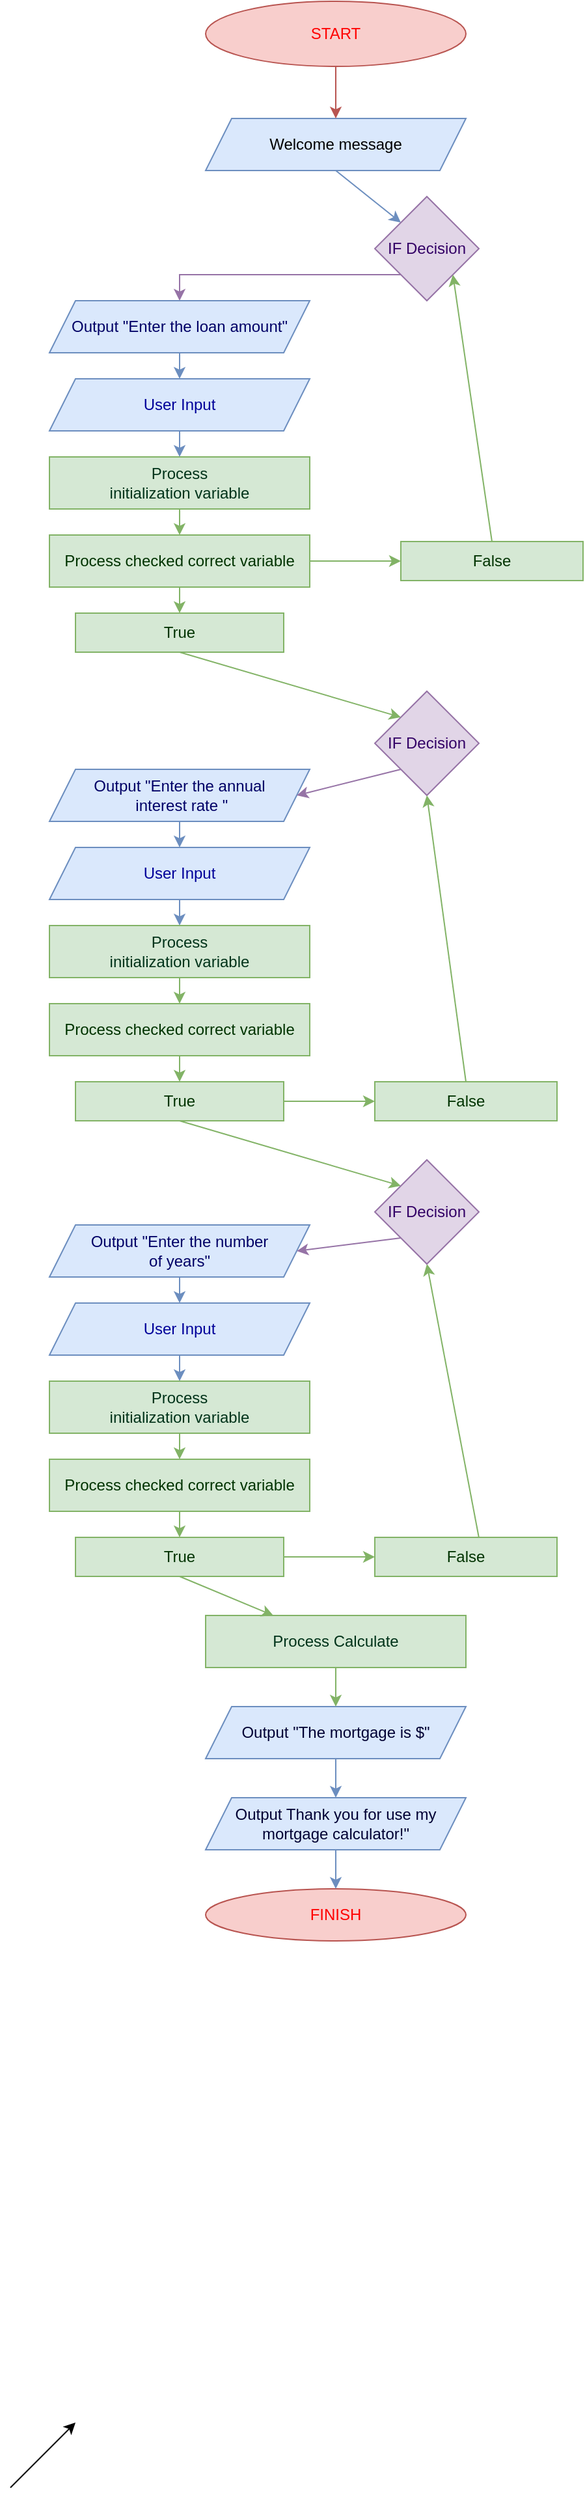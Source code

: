 <mxfile version="20.5.3" type="github">
  <diagram id="J-PO3KiKR2bWTxEIyzNj" name="Page-1">
    <mxGraphModel dx="1422" dy="1888" grid="1" gridSize="10" guides="1" tooltips="1" connect="1" arrows="1" fold="1" page="1" pageScale="1" pageWidth="850" pageHeight="1100" math="0" shadow="0">
      <root>
        <mxCell id="0" />
        <mxCell id="1" parent="0" />
        <mxCell id="RJd5q02op_8VBt5y6fWm-1" value="START" style="ellipse;whiteSpace=wrap;html=1;fillColor=#f8cecc;strokeColor=#b85450;fontColor=#FF0000;" parent="1" vertex="1">
          <mxGeometry x="180" y="-1080" width="200" height="50" as="geometry" />
        </mxCell>
        <mxCell id="RJd5q02op_8VBt5y6fWm-2" value="Welcome message" style="shape=parallelogram;perimeter=parallelogramPerimeter;whiteSpace=wrap;html=1;fixedSize=1;fillColor=#dae8fc;strokeColor=#6c8ebf;" parent="1" vertex="1">
          <mxGeometry x="180" y="-990" width="200" height="40" as="geometry" />
        </mxCell>
        <mxCell id="RJd5q02op_8VBt5y6fWm-3" value="User Input" style="shape=parallelogram;perimeter=parallelogramPerimeter;whiteSpace=wrap;html=1;fixedSize=1;labelBorderColor=none;fillColor=#dae8fc;strokeColor=#6c8ebf;fontColor=#000099;" parent="1" vertex="1">
          <mxGeometry x="60" y="-790" width="200" height="40" as="geometry" />
        </mxCell>
        <mxCell id="RJd5q02op_8VBt5y6fWm-4" value="Process &lt;br&gt;initialization variable" style="rounded=0;whiteSpace=wrap;html=1;fillColor=#d5e8d4;strokeColor=#82b366;fontColor=#00331A;" parent="1" vertex="1">
          <mxGeometry x="60" y="-730" width="200" height="40" as="geometry" />
        </mxCell>
        <mxCell id="RJd5q02op_8VBt5y6fWm-5" value="" style="endArrow=classic;html=1;rounded=0;entryX=0.5;entryY=0;entryDx=0;entryDy=0;fillColor=#f8cecc;strokeColor=#b85450;" parent="1" source="RJd5q02op_8VBt5y6fWm-1" target="RJd5q02op_8VBt5y6fWm-2" edge="1">
          <mxGeometry width="50" height="50" relative="1" as="geometry">
            <mxPoint x="130" y="-960" as="sourcePoint" />
            <mxPoint x="180" y="-1010" as="targetPoint" />
          </mxGeometry>
        </mxCell>
        <mxCell id="RJd5q02op_8VBt5y6fWm-6" value="" style="endArrow=classic;html=1;rounded=0;exitX=0.5;exitY=1;exitDx=0;exitDy=0;fillColor=#dae8fc;strokeColor=#6c8ebf;entryX=0;entryY=0;entryDx=0;entryDy=0;" parent="1" source="RJd5q02op_8VBt5y6fWm-2" target="RJd5q02op_8VBt5y6fWm-24" edge="1">
          <mxGeometry width="50" height="50" relative="1" as="geometry">
            <mxPoint x="100" y="-900" as="sourcePoint" />
            <mxPoint x="280" y="-930" as="targetPoint" />
          </mxGeometry>
        </mxCell>
        <mxCell id="RJd5q02op_8VBt5y6fWm-7" value="" style="endArrow=classic;html=1;rounded=0;exitX=0.5;exitY=1;exitDx=0;exitDy=0;entryX=0.5;entryY=0;entryDx=0;entryDy=0;fillColor=#dae8fc;strokeColor=#6c8ebf;" parent="1" source="RJd5q02op_8VBt5y6fWm-3" target="RJd5q02op_8VBt5y6fWm-4" edge="1">
          <mxGeometry width="50" height="50" relative="1" as="geometry">
            <mxPoint x="90" y="-820" as="sourcePoint" />
            <mxPoint x="290" y="-840" as="targetPoint" />
          </mxGeometry>
        </mxCell>
        <mxCell id="RJd5q02op_8VBt5y6fWm-10" value="Process checked correct variable" style="rounded=0;whiteSpace=wrap;html=1;fillColor=#d5e8d4;strokeColor=#82b366;fontColor=#003300;" parent="1" vertex="1">
          <mxGeometry x="60" y="-670" width="200" height="40" as="geometry" />
        </mxCell>
        <mxCell id="RJd5q02op_8VBt5y6fWm-14" value="Output &lt;span class=&quot;pl-s&quot;&gt;Thank you for use my mortgage calculator!&quot;&lt;/span&gt;" style="shape=parallelogram;perimeter=parallelogramPerimeter;whiteSpace=wrap;html=1;fixedSize=1;fillColor=#dae8fc;strokeColor=#6c8ebf;fontColor=#000033;" parent="1" vertex="1">
          <mxGeometry x="180" y="300" width="200" height="40" as="geometry" />
        </mxCell>
        <mxCell id="RJd5q02op_8VBt5y6fWm-15" value="FINISH" style="ellipse;whiteSpace=wrap;html=1;fillColor=#f8cecc;strokeColor=#b85450;fontColor=#FF0000;" parent="1" vertex="1">
          <mxGeometry x="180" y="370" width="200" height="40" as="geometry" />
        </mxCell>
        <mxCell id="RJd5q02op_8VBt5y6fWm-18" value="" style="endArrow=classic;html=1;rounded=0;exitX=0.5;exitY=1;exitDx=0;exitDy=0;entryX=0.5;entryY=0;entryDx=0;entryDy=0;fillColor=#dae8fc;strokeColor=#6c8ebf;" parent="1" source="RJd5q02op_8VBt5y6fWm-14" target="RJd5q02op_8VBt5y6fWm-15" edge="1">
          <mxGeometry width="50" height="50" relative="1" as="geometry">
            <mxPoint x="260" y="-70" as="sourcePoint" />
            <mxPoint x="310" y="-120" as="targetPoint" />
          </mxGeometry>
        </mxCell>
        <mxCell id="RJd5q02op_8VBt5y6fWm-20" value="" style="endArrow=classic;html=1;rounded=0;fontColor=#FF0000;exitX=0.5;exitY=1;exitDx=0;exitDy=0;entryX=0.5;entryY=0;entryDx=0;entryDy=0;fillColor=#d5e8d4;strokeColor=#82b366;" parent="1" source="RJd5q02op_8VBt5y6fWm-4" target="RJd5q02op_8VBt5y6fWm-10" edge="1">
          <mxGeometry width="50" height="50" relative="1" as="geometry">
            <mxPoint x="250" y="-740" as="sourcePoint" />
            <mxPoint x="300" y="-790" as="targetPoint" />
          </mxGeometry>
        </mxCell>
        <mxCell id="RJd5q02op_8VBt5y6fWm-24" value="IF Decision" style="rhombus;whiteSpace=wrap;html=1;labelBorderColor=none;fillColor=#e1d5e7;strokeColor=#9673a6;fontColor=#330066;" parent="1" vertex="1">
          <mxGeometry x="310" y="-930" width="80" height="80" as="geometry" />
        </mxCell>
        <mxCell id="RJd5q02op_8VBt5y6fWm-25" value="" style="endArrow=classic;html=1;rounded=0;fontColor=#330066;exitX=0;exitY=1;exitDx=0;exitDy=0;fillColor=#e1d5e7;strokeColor=#9673a6;entryX=0.5;entryY=0;entryDx=0;entryDy=0;" parent="1" source="RJd5q02op_8VBt5y6fWm-24" target="RJd5q02op_8VBt5y6fWm-34" edge="1">
          <mxGeometry width="50" height="50" relative="1" as="geometry">
            <mxPoint x="460" y="-640" as="sourcePoint" />
            <mxPoint x="140" y="-880" as="targetPoint" />
            <Array as="points">
              <mxPoint x="160" y="-870" />
            </Array>
          </mxGeometry>
        </mxCell>
        <mxCell id="RJd5q02op_8VBt5y6fWm-26" value="True" style="rounded=0;whiteSpace=wrap;html=1;labelBorderColor=none;fillColor=#d5e8d4;strokeColor=#82b366;fontColor=#003300;" parent="1" vertex="1">
          <mxGeometry x="80" y="-610" width="160" height="30" as="geometry" />
        </mxCell>
        <mxCell id="RJd5q02op_8VBt5y6fWm-27" value="False" style="rounded=0;whiteSpace=wrap;html=1;labelBorderColor=none;fillColor=#d5e8d4;strokeColor=#82b366;fontColor=#003300;" parent="1" vertex="1">
          <mxGeometry x="330" y="-665" width="140" height="30" as="geometry" />
        </mxCell>
        <mxCell id="RJd5q02op_8VBt5y6fWm-29" value="" style="endArrow=classic;html=1;rounded=0;fontColor=#330066;exitX=0.5;exitY=1;exitDx=0;exitDy=0;entryX=0.5;entryY=0;entryDx=0;entryDy=0;fillColor=#d5e8d4;strokeColor=#82b366;" parent="1" source="RJd5q02op_8VBt5y6fWm-10" target="RJd5q02op_8VBt5y6fWm-26" edge="1">
          <mxGeometry width="50" height="50" relative="1" as="geometry">
            <mxPoint x="460" y="-640" as="sourcePoint" />
            <mxPoint x="510" y="-690" as="targetPoint" />
          </mxGeometry>
        </mxCell>
        <mxCell id="RJd5q02op_8VBt5y6fWm-30" value="" style="endArrow=classic;html=1;rounded=0;fontColor=#330066;exitX=1;exitY=0.5;exitDx=0;exitDy=0;entryX=0;entryY=0.5;entryDx=0;entryDy=0;fillColor=#d5e8d4;strokeColor=#82b366;" parent="1" source="RJd5q02op_8VBt5y6fWm-10" target="RJd5q02op_8VBt5y6fWm-27" edge="1">
          <mxGeometry width="50" height="50" relative="1" as="geometry">
            <mxPoint x="460" y="-640" as="sourcePoint" />
            <mxPoint x="510" y="-690" as="targetPoint" />
          </mxGeometry>
        </mxCell>
        <mxCell id="RJd5q02op_8VBt5y6fWm-31" value="" style="endArrow=classic;html=1;rounded=0;fontColor=#330066;exitX=0.5;exitY=0;exitDx=0;exitDy=0;entryX=1;entryY=1;entryDx=0;entryDy=0;fillColor=#d5e8d4;strokeColor=#82b366;" parent="1" source="RJd5q02op_8VBt5y6fWm-27" target="RJd5q02op_8VBt5y6fWm-24" edge="1">
          <mxGeometry width="50" height="50" relative="1" as="geometry">
            <mxPoint x="460" y="-640" as="sourcePoint" />
            <mxPoint x="510" y="-690" as="targetPoint" />
          </mxGeometry>
        </mxCell>
        <mxCell id="RJd5q02op_8VBt5y6fWm-33" style="edgeStyle=orthogonalEdgeStyle;rounded=0;orthogonalLoop=1;jettySize=auto;html=1;exitX=0.5;exitY=1;exitDx=0;exitDy=0;fontColor=#003300;" parent="1" source="RJd5q02op_8VBt5y6fWm-26" target="RJd5q02op_8VBt5y6fWm-26" edge="1">
          <mxGeometry relative="1" as="geometry" />
        </mxCell>
        <mxCell id="RJd5q02op_8VBt5y6fWm-34" value="Output &lt;span class=&quot;pl-s&quot;&gt;&quot;Enter the loan amount&quot;&lt;br&gt;&lt;/span&gt;" style="shape=parallelogram;perimeter=parallelogramPerimeter;whiteSpace=wrap;html=1;fixedSize=1;labelBorderColor=none;fillColor=#dae8fc;strokeColor=#6c8ebf;fontColor=#000066;" parent="1" vertex="1">
          <mxGeometry x="60" y="-850" width="200" height="40" as="geometry" />
        </mxCell>
        <mxCell id="RJd5q02op_8VBt5y6fWm-35" value="" style="endArrow=classic;html=1;rounded=0;fontColor=#000066;exitX=0.5;exitY=1;exitDx=0;exitDy=0;entryX=0.5;entryY=0;entryDx=0;entryDy=0;fillColor=#dae8fc;strokeColor=#6c8ebf;" parent="1" source="RJd5q02op_8VBt5y6fWm-34" target="RJd5q02op_8VBt5y6fWm-3" edge="1">
          <mxGeometry width="50" height="50" relative="1" as="geometry">
            <mxPoint x="-30" y="-790" as="sourcePoint" />
            <mxPoint x="20" y="-840" as="targetPoint" />
          </mxGeometry>
        </mxCell>
        <mxCell id="zvVpbP3WFfJE0JpFe64Z-1" value="" style="endArrow=classic;html=1;rounded=0;exitX=0.5;exitY=1;exitDx=0;exitDy=0;entryX=0.5;entryY=0;entryDx=0;entryDy=0;fillColor=#dae8fc;strokeColor=#6c8ebf;" parent="1" source="zvVpbP3WFfJE0JpFe64Z-11" target="zvVpbP3WFfJE0JpFe64Z-12" edge="1">
          <mxGeometry width="50" height="50" relative="1" as="geometry">
            <mxPoint x="150" y="-360" as="sourcePoint" />
            <mxPoint x="150" y="-340" as="targetPoint" />
          </mxGeometry>
        </mxCell>
        <mxCell id="zvVpbP3WFfJE0JpFe64Z-2" value="" style="endArrow=classic;html=1;rounded=0;fontColor=#FF0000;entryX=0.5;entryY=0;entryDx=0;entryDy=0;fillColor=#d5e8d4;strokeColor=#82b366;exitX=0.5;exitY=1;exitDx=0;exitDy=0;" parent="1" source="zvVpbP3WFfJE0JpFe64Z-12" target="zvVpbP3WFfJE0JpFe64Z-13" edge="1">
          <mxGeometry width="50" height="50" relative="1" as="geometry">
            <mxPoint x="140" y="-320" as="sourcePoint" />
            <mxPoint x="150" y="-280" as="targetPoint" />
          </mxGeometry>
        </mxCell>
        <mxCell id="zvVpbP3WFfJE0JpFe64Z-3" value="IF Decision" style="rhombus;whiteSpace=wrap;html=1;labelBorderColor=none;fillColor=#e1d5e7;strokeColor=#9673a6;fontColor=#330066;" parent="1" vertex="1">
          <mxGeometry x="310" y="-550" width="80" height="80" as="geometry" />
        </mxCell>
        <mxCell id="zvVpbP3WFfJE0JpFe64Z-5" value="False" style="rounded=0;whiteSpace=wrap;html=1;labelBorderColor=none;fillColor=#d5e8d4;strokeColor=#82b366;fontColor=#003300;" parent="1" vertex="1">
          <mxGeometry x="310" y="-250" width="140" height="30" as="geometry" />
        </mxCell>
        <mxCell id="zvVpbP3WFfJE0JpFe64Z-6" value="" style="endArrow=classic;html=1;rounded=0;fontColor=#330066;exitX=0.5;exitY=1;exitDx=0;exitDy=0;entryX=0.5;entryY=0;entryDx=0;entryDy=0;fillColor=#d5e8d4;strokeColor=#82b366;" parent="1" source="zvVpbP3WFfJE0JpFe64Z-13" target="zvVpbP3WFfJE0JpFe64Z-14" edge="1">
          <mxGeometry width="50" height="50" relative="1" as="geometry">
            <mxPoint x="150" y="-240" as="sourcePoint" />
            <mxPoint x="150" y="-220" as="targetPoint" />
          </mxGeometry>
        </mxCell>
        <mxCell id="zvVpbP3WFfJE0JpFe64Z-7" value="" style="endArrow=classic;html=1;rounded=0;fontColor=#330066;exitX=1;exitY=0.5;exitDx=0;exitDy=0;entryX=0;entryY=0.5;entryDx=0;entryDy=0;fillColor=#d5e8d4;strokeColor=#82b366;" parent="1" source="zvVpbP3WFfJE0JpFe64Z-14" target="zvVpbP3WFfJE0JpFe64Z-5" edge="1">
          <mxGeometry width="50" height="50" relative="1" as="geometry">
            <mxPoint x="250" y="-260" as="sourcePoint" />
            <mxPoint x="500" y="-300" as="targetPoint" />
          </mxGeometry>
        </mxCell>
        <mxCell id="zvVpbP3WFfJE0JpFe64Z-8" value="" style="endArrow=classic;html=1;rounded=0;fontColor=#330066;exitX=0.5;exitY=0;exitDx=0;exitDy=0;fillColor=#d5e8d4;strokeColor=#82b366;entryX=0.5;entryY=1;entryDx=0;entryDy=0;" parent="1" source="zvVpbP3WFfJE0JpFe64Z-5" target="zvVpbP3WFfJE0JpFe64Z-3" edge="1">
          <mxGeometry width="50" height="50" relative="1" as="geometry">
            <mxPoint x="450" y="-250" as="sourcePoint" />
            <mxPoint x="500" y="-300" as="targetPoint" />
          </mxGeometry>
        </mxCell>
        <mxCell id="zvVpbP3WFfJE0JpFe64Z-9" style="edgeStyle=orthogonalEdgeStyle;rounded=0;orthogonalLoop=1;jettySize=auto;html=1;exitX=0.5;exitY=1;exitDx=0;exitDy=0;fontColor=#003300;" parent="1" edge="1">
          <mxGeometry relative="1" as="geometry">
            <mxPoint x="150" y="-190" as="sourcePoint" />
            <mxPoint x="150" y="-190" as="targetPoint" />
          </mxGeometry>
        </mxCell>
        <mxCell id="zvVpbP3WFfJE0JpFe64Z-10" value="" style="endArrow=classic;html=1;rounded=0;fontColor=#000066;exitX=0.5;exitY=1;exitDx=0;exitDy=0;fillColor=#dae8fc;strokeColor=#6c8ebf;" parent="1" source="zvVpbP3WFfJE0JpFe64Z-17" target="zvVpbP3WFfJE0JpFe64Z-11" edge="1">
          <mxGeometry width="50" height="50" relative="1" as="geometry">
            <mxPoint x="150" y="-420" as="sourcePoint" />
            <mxPoint x="140" y="-430" as="targetPoint" />
          </mxGeometry>
        </mxCell>
        <mxCell id="zvVpbP3WFfJE0JpFe64Z-11" value="User Input" style="shape=parallelogram;perimeter=parallelogramPerimeter;whiteSpace=wrap;html=1;fixedSize=1;labelBorderColor=none;fillColor=#dae8fc;strokeColor=#6c8ebf;fontColor=#000099;" parent="1" vertex="1">
          <mxGeometry x="60" y="-430" width="200" height="40" as="geometry" />
        </mxCell>
        <mxCell id="zvVpbP3WFfJE0JpFe64Z-12" value="Process &lt;br&gt;initialization variable" style="rounded=0;whiteSpace=wrap;html=1;fillColor=#d5e8d4;strokeColor=#82b366;fontColor=#00331A;" parent="1" vertex="1">
          <mxGeometry x="60" y="-370" width="200" height="40" as="geometry" />
        </mxCell>
        <mxCell id="zvVpbP3WFfJE0JpFe64Z-13" value="Process checked correct variable" style="rounded=0;whiteSpace=wrap;html=1;fillColor=#d5e8d4;strokeColor=#82b366;fontColor=#003300;" parent="1" vertex="1">
          <mxGeometry x="60" y="-310" width="200" height="40" as="geometry" />
        </mxCell>
        <mxCell id="zvVpbP3WFfJE0JpFe64Z-14" value="True" style="rounded=0;whiteSpace=wrap;html=1;labelBorderColor=none;fillColor=#d5e8d4;strokeColor=#82b366;fontColor=#003300;" parent="1" vertex="1">
          <mxGeometry x="80" y="-250" width="160" height="30" as="geometry" />
        </mxCell>
        <mxCell id="zvVpbP3WFfJE0JpFe64Z-16" value="" style="endArrow=classic;html=1;rounded=0;exitX=0.5;exitY=1;exitDx=0;exitDy=0;entryX=0;entryY=0;entryDx=0;entryDy=0;fillColor=#d5e8d4;strokeColor=#82b366;" parent="1" source="RJd5q02op_8VBt5y6fWm-26" target="zvVpbP3WFfJE0JpFe64Z-3" edge="1">
          <mxGeometry width="50" height="50" relative="1" as="geometry">
            <mxPoint x="340" y="-490" as="sourcePoint" />
            <mxPoint x="160" y="-560" as="targetPoint" />
          </mxGeometry>
        </mxCell>
        <mxCell id="zvVpbP3WFfJE0JpFe64Z-17" value="&lt;div&gt;Output &lt;span class=&quot;pl-s&quot;&gt;&quot;Enter the annual&lt;/span&gt;&lt;/div&gt;&lt;div&gt;&lt;span class=&quot;pl-s&quot;&gt;&amp;nbsp;interest rate &quot;&lt;/span&gt;&lt;/div&gt;" style="shape=parallelogram;perimeter=parallelogramPerimeter;whiteSpace=wrap;html=1;fixedSize=1;labelBorderColor=none;fillColor=#dae8fc;strokeColor=#6c8ebf;fontColor=#000066;" parent="1" vertex="1">
          <mxGeometry x="60" y="-490" width="200" height="40" as="geometry" />
        </mxCell>
        <mxCell id="zvVpbP3WFfJE0JpFe64Z-19" value="" style="endArrow=classic;html=1;rounded=0;exitX=0;exitY=1;exitDx=0;exitDy=0;entryX=1;entryY=0.5;entryDx=0;entryDy=0;fillColor=#e1d5e7;strokeColor=#9673a6;" parent="1" source="zvVpbP3WFfJE0JpFe64Z-3" target="zvVpbP3WFfJE0JpFe64Z-17" edge="1">
          <mxGeometry width="50" height="50" relative="1" as="geometry">
            <mxPoint x="100" y="-510" as="sourcePoint" />
            <mxPoint x="150" y="-560" as="targetPoint" />
            <Array as="points" />
          </mxGeometry>
        </mxCell>
        <mxCell id="zvVpbP3WFfJE0JpFe64Z-22" value="" style="endArrow=classic;html=1;rounded=0;" parent="1" edge="1">
          <mxGeometry width="50" height="50" relative="1" as="geometry">
            <mxPoint x="30" y="830" as="sourcePoint" />
            <mxPoint x="80" y="780" as="targetPoint" />
          </mxGeometry>
        </mxCell>
        <mxCell id="zvVpbP3WFfJE0JpFe64Z-23" value="" style="endArrow=classic;html=1;rounded=0;exitX=0.5;exitY=1;exitDx=0;exitDy=0;fillColor=#d5e8d4;strokeColor=#82b366;entryX=0;entryY=0;entryDx=0;entryDy=0;" parent="1" source="zvVpbP3WFfJE0JpFe64Z-14" target="zvVpbP3WFfJE0JpFe64Z-58" edge="1">
          <mxGeometry width="50" height="50" relative="1" as="geometry">
            <mxPoint x="390" y="-100" as="sourcePoint" />
            <mxPoint x="160" y="-200" as="targetPoint" />
          </mxGeometry>
        </mxCell>
        <mxCell id="zvVpbP3WFfJE0JpFe64Z-42" value="Process Calculate" style="rounded=0;whiteSpace=wrap;html=1;fillColor=#d5e8d4;strokeColor=#82b366;fontColor=#00331A;" parent="1" vertex="1">
          <mxGeometry x="180" y="160" width="200" height="40" as="geometry" />
        </mxCell>
        <mxCell id="zvVpbP3WFfJE0JpFe64Z-43" value="" style="endArrow=classic;html=1;rounded=0;exitX=0.5;exitY=1;exitDx=0;exitDy=0;entryX=0.5;entryY=0;entryDx=0;entryDy=0;fillColor=#dae8fc;strokeColor=#6c8ebf;" parent="1" source="zvVpbP3WFfJE0JpFe64Z-51" target="zvVpbP3WFfJE0JpFe64Z-52" edge="1">
          <mxGeometry width="50" height="50" relative="1" as="geometry">
            <mxPoint x="180" y="30" as="sourcePoint" />
            <mxPoint x="180" y="50" as="targetPoint" />
          </mxGeometry>
        </mxCell>
        <mxCell id="zvVpbP3WFfJE0JpFe64Z-44" value="" style="endArrow=classic;html=1;rounded=0;fontColor=#FF0000;entryX=0.5;entryY=0;entryDx=0;entryDy=0;fillColor=#d5e8d4;strokeColor=#82b366;exitX=0.5;exitY=1;exitDx=0;exitDy=0;" parent="1" source="zvVpbP3WFfJE0JpFe64Z-52" target="zvVpbP3WFfJE0JpFe64Z-53" edge="1">
          <mxGeometry width="50" height="50" relative="1" as="geometry">
            <mxPoint x="170" y="70" as="sourcePoint" />
            <mxPoint x="180" y="110" as="targetPoint" />
          </mxGeometry>
        </mxCell>
        <mxCell id="zvVpbP3WFfJE0JpFe64Z-45" value="False" style="rounded=0;whiteSpace=wrap;html=1;labelBorderColor=none;fillColor=#d5e8d4;strokeColor=#82b366;fontColor=#003300;" parent="1" vertex="1">
          <mxGeometry x="310" y="100" width="140" height="30" as="geometry" />
        </mxCell>
        <mxCell id="zvVpbP3WFfJE0JpFe64Z-46" value="" style="endArrow=classic;html=1;rounded=0;fontColor=#330066;exitX=0.5;exitY=1;exitDx=0;exitDy=0;entryX=0.5;entryY=0;entryDx=0;entryDy=0;fillColor=#d5e8d4;strokeColor=#82b366;" parent="1" source="zvVpbP3WFfJE0JpFe64Z-53" target="zvVpbP3WFfJE0JpFe64Z-54" edge="1">
          <mxGeometry width="50" height="50" relative="1" as="geometry">
            <mxPoint x="180" y="150" as="sourcePoint" />
            <mxPoint x="180" y="170" as="targetPoint" />
          </mxGeometry>
        </mxCell>
        <mxCell id="zvVpbP3WFfJE0JpFe64Z-47" value="" style="endArrow=classic;html=1;rounded=0;fontColor=#330066;exitX=1;exitY=0.5;exitDx=0;exitDy=0;entryX=0;entryY=0.5;entryDx=0;entryDy=0;fillColor=#d5e8d4;strokeColor=#82b366;" parent="1" source="zvVpbP3WFfJE0JpFe64Z-54" target="zvVpbP3WFfJE0JpFe64Z-45" edge="1">
          <mxGeometry width="50" height="50" relative="1" as="geometry">
            <mxPoint x="280" y="130" as="sourcePoint" />
            <mxPoint x="530" y="90" as="targetPoint" />
          </mxGeometry>
        </mxCell>
        <mxCell id="zvVpbP3WFfJE0JpFe64Z-48" value="" style="endArrow=classic;html=1;rounded=0;fontColor=#330066;exitX=0.571;exitY=0;exitDx=0;exitDy=0;entryX=0.5;entryY=1;entryDx=0;entryDy=0;fillColor=#d5e8d4;strokeColor=#82b366;exitPerimeter=0;" parent="1" source="zvVpbP3WFfJE0JpFe64Z-45" target="zvVpbP3WFfJE0JpFe64Z-58" edge="1">
          <mxGeometry width="50" height="50" relative="1" as="geometry">
            <mxPoint x="500" y="180" as="sourcePoint" />
            <mxPoint x="310" y="-140" as="targetPoint" />
          </mxGeometry>
        </mxCell>
        <mxCell id="zvVpbP3WFfJE0JpFe64Z-49" style="edgeStyle=orthogonalEdgeStyle;rounded=0;orthogonalLoop=1;jettySize=auto;html=1;exitX=0.5;exitY=1;exitDx=0;exitDy=0;fontColor=#003300;" parent="1" edge="1">
          <mxGeometry relative="1" as="geometry">
            <mxPoint x="180" y="200" as="sourcePoint" />
            <mxPoint x="180" y="200" as="targetPoint" />
          </mxGeometry>
        </mxCell>
        <mxCell id="zvVpbP3WFfJE0JpFe64Z-50" value="" style="endArrow=classic;html=1;rounded=0;fontColor=#000066;exitX=0.5;exitY=1;exitDx=0;exitDy=0;fillColor=#dae8fc;strokeColor=#6c8ebf;" parent="1" source="zvVpbP3WFfJE0JpFe64Z-55" target="zvVpbP3WFfJE0JpFe64Z-51" edge="1">
          <mxGeometry width="50" height="50" relative="1" as="geometry">
            <mxPoint x="180" y="-30" as="sourcePoint" />
            <mxPoint x="170" y="-40" as="targetPoint" />
          </mxGeometry>
        </mxCell>
        <mxCell id="zvVpbP3WFfJE0JpFe64Z-51" value="User Input" style="shape=parallelogram;perimeter=parallelogramPerimeter;whiteSpace=wrap;html=1;fixedSize=1;labelBorderColor=none;fillColor=#dae8fc;strokeColor=#6c8ebf;fontColor=#000099;" parent="1" vertex="1">
          <mxGeometry x="60" y="-80" width="200" height="40" as="geometry" />
        </mxCell>
        <mxCell id="zvVpbP3WFfJE0JpFe64Z-52" value="Process &lt;br&gt;initialization variable" style="rounded=0;whiteSpace=wrap;html=1;fillColor=#d5e8d4;strokeColor=#82b366;fontColor=#00331A;" parent="1" vertex="1">
          <mxGeometry x="60" y="-20" width="200" height="40" as="geometry" />
        </mxCell>
        <mxCell id="zvVpbP3WFfJE0JpFe64Z-53" value="Process checked correct variable" style="rounded=0;whiteSpace=wrap;html=1;fillColor=#d5e8d4;strokeColor=#82b366;fontColor=#003300;" parent="1" vertex="1">
          <mxGeometry x="60" y="40" width="200" height="40" as="geometry" />
        </mxCell>
        <mxCell id="zvVpbP3WFfJE0JpFe64Z-54" value="True" style="rounded=0;whiteSpace=wrap;html=1;labelBorderColor=none;fillColor=#d5e8d4;strokeColor=#82b366;fontColor=#003300;" parent="1" vertex="1">
          <mxGeometry x="80" y="100" width="160" height="30" as="geometry" />
        </mxCell>
        <mxCell id="zvVpbP3WFfJE0JpFe64Z-55" value="&lt;div&gt;Output &lt;span class=&quot;pl-s&quot;&gt;&quot;Enter the number &lt;br&gt;&lt;/span&gt;&lt;/div&gt;&lt;div&gt;&lt;span class=&quot;pl-s&quot;&gt;of years&quot;&lt;/span&gt;&lt;/div&gt;" style="shape=parallelogram;perimeter=parallelogramPerimeter;whiteSpace=wrap;html=1;fixedSize=1;labelBorderColor=none;fillColor=#dae8fc;strokeColor=#6c8ebf;fontColor=#000066;" parent="1" vertex="1">
          <mxGeometry x="60" y="-140" width="200" height="40" as="geometry" />
        </mxCell>
        <mxCell id="zvVpbP3WFfJE0JpFe64Z-56" value="" style="endArrow=classic;html=1;rounded=0;exitX=0;exitY=1;exitDx=0;exitDy=0;entryX=1;entryY=0.5;entryDx=0;entryDy=0;fillColor=#e1d5e7;strokeColor=#9673a6;" parent="1" source="zvVpbP3WFfJE0JpFe64Z-58" target="zvVpbP3WFfJE0JpFe64Z-55" edge="1">
          <mxGeometry width="50" height="50" relative="1" as="geometry">
            <mxPoint x="350" y="-60" as="sourcePoint" />
            <mxPoint x="240" y="-100" as="targetPoint" />
            <Array as="points" />
          </mxGeometry>
        </mxCell>
        <mxCell id="zvVpbP3WFfJE0JpFe64Z-57" value="" style="endArrow=classic;html=1;rounded=0;exitX=0.5;exitY=1;exitDx=0;exitDy=0;fillColor=#d5e8d4;strokeColor=#82b366;" parent="1" source="zvVpbP3WFfJE0JpFe64Z-54" target="zvVpbP3WFfJE0JpFe64Z-42" edge="1">
          <mxGeometry width="50" height="50" relative="1" as="geometry">
            <mxPoint x="420" y="290" as="sourcePoint" />
            <mxPoint x="470" y="240" as="targetPoint" />
          </mxGeometry>
        </mxCell>
        <mxCell id="zvVpbP3WFfJE0JpFe64Z-58" value="IF Decision" style="rhombus;whiteSpace=wrap;html=1;labelBorderColor=none;fillColor=#e1d5e7;strokeColor=#9673a6;fontColor=#330066;" parent="1" vertex="1">
          <mxGeometry x="310" y="-190" width="80" height="80" as="geometry" />
        </mxCell>
        <mxCell id="eIRMmeTCWBqdt-q7Jn_y-1" value="Output &lt;span class=&quot;pl-s&quot;&gt;&quot;The mortgage is $&quot;&lt;/span&gt;" style="shape=parallelogram;perimeter=parallelogramPerimeter;whiteSpace=wrap;html=1;fixedSize=1;fillColor=#dae8fc;strokeColor=#6c8ebf;fontColor=#000033;" vertex="1" parent="1">
          <mxGeometry x="180" y="230" width="200" height="40" as="geometry" />
        </mxCell>
        <mxCell id="eIRMmeTCWBqdt-q7Jn_y-2" value="" style="endArrow=classic;html=1;rounded=0;exitX=0.5;exitY=1;exitDx=0;exitDy=0;fillColor=#d5e8d4;strokeColor=#82b366;" edge="1" parent="1" source="zvVpbP3WFfJE0JpFe64Z-42" target="eIRMmeTCWBqdt-q7Jn_y-1">
          <mxGeometry width="50" height="50" relative="1" as="geometry">
            <mxPoint x="400" y="200" as="sourcePoint" />
            <mxPoint x="450" y="150" as="targetPoint" />
          </mxGeometry>
        </mxCell>
        <mxCell id="eIRMmeTCWBqdt-q7Jn_y-3" value="" style="endArrow=classic;html=1;rounded=0;exitX=0.5;exitY=1;exitDx=0;exitDy=0;fillColor=#dae8fc;strokeColor=#6c8ebf;" edge="1" parent="1" source="eIRMmeTCWBqdt-q7Jn_y-1">
          <mxGeometry width="50" height="50" relative="1" as="geometry">
            <mxPoint x="290" y="280" as="sourcePoint" />
            <mxPoint x="280" y="300" as="targetPoint" />
          </mxGeometry>
        </mxCell>
      </root>
    </mxGraphModel>
  </diagram>
</mxfile>
